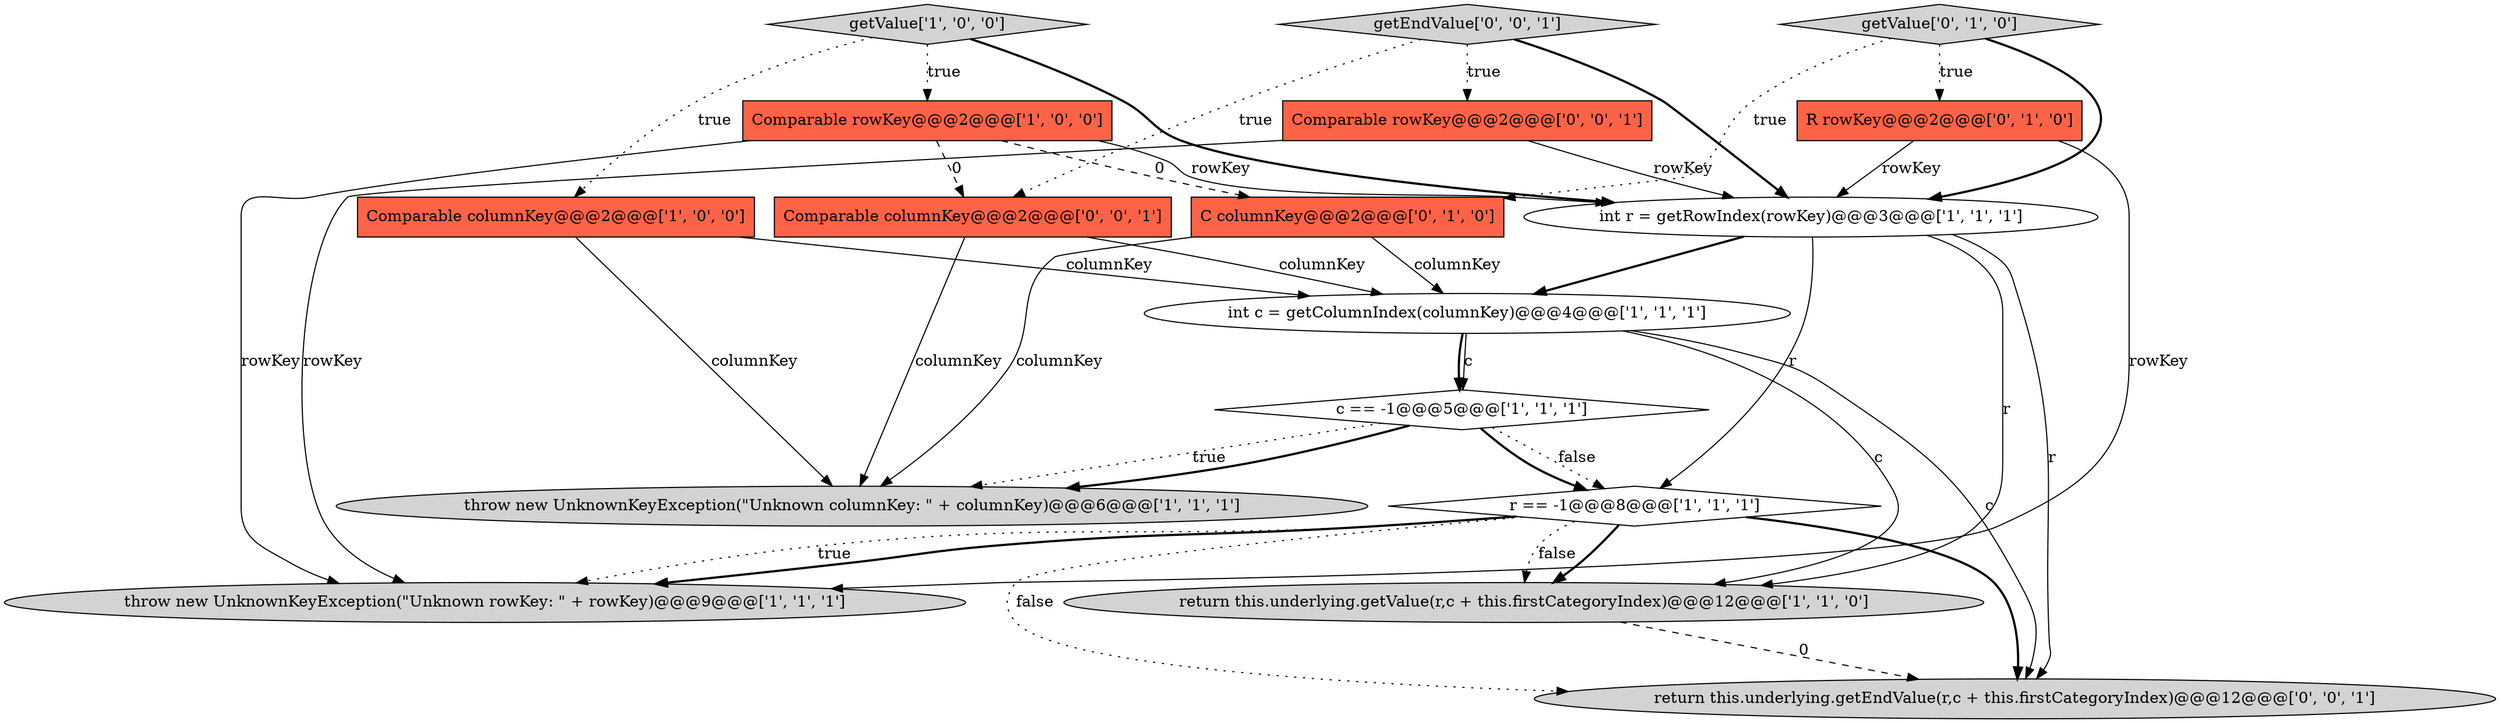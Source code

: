 digraph {
2 [style = filled, label = "int c = getColumnIndex(columnKey)@@@4@@@['1', '1', '1']", fillcolor = white, shape = ellipse image = "AAA0AAABBB1BBB"];
11 [style = filled, label = "R rowKey@@@2@@@['0', '1', '0']", fillcolor = tomato, shape = box image = "AAA0AAABBB2BBB"];
12 [style = filled, label = "C columnKey@@@2@@@['0', '1', '0']", fillcolor = tomato, shape = box image = "AAA1AAABBB2BBB"];
16 [style = filled, label = "Comparable columnKey@@@2@@@['0', '0', '1']", fillcolor = tomato, shape = box image = "AAA0AAABBB3BBB"];
10 [style = filled, label = "getValue['0', '1', '0']", fillcolor = lightgray, shape = diamond image = "AAA0AAABBB2BBB"];
15 [style = filled, label = "Comparable rowKey@@@2@@@['0', '0', '1']", fillcolor = tomato, shape = box image = "AAA0AAABBB3BBB"];
5 [style = filled, label = "throw new UnknownKeyException(\"Unknown columnKey: \" + columnKey)@@@6@@@['1', '1', '1']", fillcolor = lightgray, shape = ellipse image = "AAA0AAABBB1BBB"];
6 [style = filled, label = "r == -1@@@8@@@['1', '1', '1']", fillcolor = white, shape = diamond image = "AAA0AAABBB1BBB"];
13 [style = filled, label = "getEndValue['0', '0', '1']", fillcolor = lightgray, shape = diamond image = "AAA0AAABBB3BBB"];
14 [style = filled, label = "return this.underlying.getEndValue(r,c + this.firstCategoryIndex)@@@12@@@['0', '0', '1']", fillcolor = lightgray, shape = ellipse image = "AAA0AAABBB3BBB"];
3 [style = filled, label = "Comparable columnKey@@@2@@@['1', '0', '0']", fillcolor = tomato, shape = box image = "AAA0AAABBB1BBB"];
0 [style = filled, label = "int r = getRowIndex(rowKey)@@@3@@@['1', '1', '1']", fillcolor = white, shape = ellipse image = "AAA0AAABBB1BBB"];
7 [style = filled, label = "c == -1@@@5@@@['1', '1', '1']", fillcolor = white, shape = diamond image = "AAA0AAABBB1BBB"];
8 [style = filled, label = "getValue['1', '0', '0']", fillcolor = lightgray, shape = diamond image = "AAA0AAABBB1BBB"];
4 [style = filled, label = "Comparable rowKey@@@2@@@['1', '0', '0']", fillcolor = tomato, shape = box image = "AAA1AAABBB1BBB"];
1 [style = filled, label = "return this.underlying.getValue(r,c + this.firstCategoryIndex)@@@12@@@['1', '1', '0']", fillcolor = lightgray, shape = ellipse image = "AAA0AAABBB1BBB"];
9 [style = filled, label = "throw new UnknownKeyException(\"Unknown rowKey: \" + rowKey)@@@9@@@['1', '1', '1']", fillcolor = lightgray, shape = ellipse image = "AAA0AAABBB1BBB"];
13->16 [style = dotted, label="true"];
10->12 [style = dotted, label="true"];
15->0 [style = solid, label="rowKey"];
4->16 [style = dashed, label="0"];
1->14 [style = dashed, label="0"];
11->0 [style = solid, label="rowKey"];
12->2 [style = solid, label="columnKey"];
0->2 [style = bold, label=""];
2->7 [style = solid, label="c"];
3->5 [style = solid, label="columnKey"];
4->9 [style = solid, label="rowKey"];
16->2 [style = solid, label="columnKey"];
12->5 [style = solid, label="columnKey"];
3->2 [style = solid, label="columnKey"];
8->4 [style = dotted, label="true"];
8->3 [style = dotted, label="true"];
6->14 [style = dotted, label="false"];
0->6 [style = solid, label="r"];
7->6 [style = dotted, label="false"];
4->12 [style = dashed, label="0"];
7->5 [style = dotted, label="true"];
8->0 [style = bold, label=""];
6->14 [style = bold, label=""];
6->1 [style = bold, label=""];
0->14 [style = solid, label="r"];
7->5 [style = bold, label=""];
15->9 [style = solid, label="rowKey"];
4->0 [style = solid, label="rowKey"];
6->9 [style = dotted, label="true"];
11->9 [style = solid, label="rowKey"];
16->5 [style = solid, label="columnKey"];
10->11 [style = dotted, label="true"];
10->0 [style = bold, label=""];
7->6 [style = bold, label=""];
13->15 [style = dotted, label="true"];
2->7 [style = bold, label=""];
6->9 [style = bold, label=""];
2->14 [style = solid, label="c"];
6->1 [style = dotted, label="false"];
0->1 [style = solid, label="r"];
2->1 [style = solid, label="c"];
13->0 [style = bold, label=""];
}
